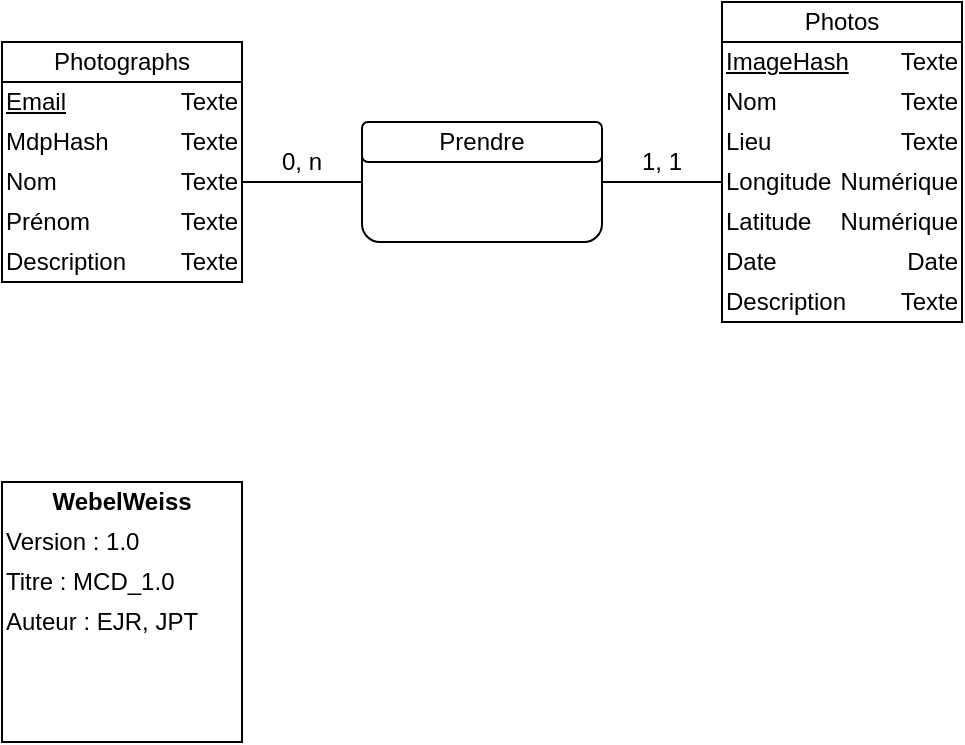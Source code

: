 <mxfile version="14.6.5" type="device"><diagram id="pc-O46RW2Ofjf9m6MgSQ" name="Page-1"><mxGraphModel dx="999" dy="765" grid="1" gridSize="10" guides="1" tooltips="1" connect="1" arrows="1" fold="1" page="1" pageScale="1" pageWidth="1169" pageHeight="827" background="none" math="0" shadow="0"><root><mxCell id="0"/><mxCell id="1" parent="0"/><mxCell id="c2TFCg1VxHiB2nRwTz7u-43" value="" style="group;container=1;" parent="1" vertex="1" connectable="0"><mxGeometry x="120" y="100" width="120" height="120" as="geometry"/></mxCell><mxCell id="c2TFCg1VxHiB2nRwTz7u-1" value="" style="rounded=0;whiteSpace=wrap;html=1;" parent="c2TFCg1VxHiB2nRwTz7u-43" vertex="1"><mxGeometry y="20" width="120" height="100" as="geometry"/></mxCell><mxCell id="c2TFCg1VxHiB2nRwTz7u-2" value="" style="rounded=0;whiteSpace=wrap;html=1;" parent="c2TFCg1VxHiB2nRwTz7u-43" vertex="1"><mxGeometry width="120" height="20" as="geometry"/></mxCell><mxCell id="c2TFCg1VxHiB2nRwTz7u-3" value="Photographs" style="text;html=1;strokeColor=none;fillColor=none;align=center;verticalAlign=middle;whiteSpace=wrap;rounded=0;" parent="c2TFCg1VxHiB2nRwTz7u-43" vertex="1"><mxGeometry width="120" height="20" as="geometry"/></mxCell><mxCell id="c2TFCg1VxHiB2nRwTz7u-13" value="&lt;u&gt;Email&lt;/u&gt;" style="text;html=1;strokeColor=none;fillColor=none;align=left;verticalAlign=middle;whiteSpace=wrap;rounded=0;" parent="c2TFCg1VxHiB2nRwTz7u-43" vertex="1"><mxGeometry y="20" width="60" height="20" as="geometry"/></mxCell><mxCell id="c2TFCg1VxHiB2nRwTz7u-14" value="Texte" style="text;html=1;strokeColor=none;fillColor=none;align=right;verticalAlign=middle;whiteSpace=wrap;rounded=0;" parent="c2TFCg1VxHiB2nRwTz7u-43" vertex="1"><mxGeometry x="60" y="20" width="60" height="20" as="geometry"/></mxCell><mxCell id="c2TFCg1VxHiB2nRwTz7u-15" value="Nom" style="text;html=1;strokeColor=none;fillColor=none;align=left;verticalAlign=middle;whiteSpace=wrap;rounded=0;" parent="c2TFCg1VxHiB2nRwTz7u-43" vertex="1"><mxGeometry y="60" width="60" height="20" as="geometry"/></mxCell><mxCell id="c2TFCg1VxHiB2nRwTz7u-16" value="Texte" style="text;html=1;strokeColor=none;fillColor=none;align=right;verticalAlign=middle;whiteSpace=wrap;rounded=0;" parent="c2TFCg1VxHiB2nRwTz7u-43" vertex="1"><mxGeometry x="60" y="60" width="60" height="20" as="geometry"/></mxCell><mxCell id="c2TFCg1VxHiB2nRwTz7u-17" value="Prénom" style="text;html=1;strokeColor=none;fillColor=none;align=left;verticalAlign=middle;whiteSpace=wrap;rounded=0;" parent="c2TFCg1VxHiB2nRwTz7u-43" vertex="1"><mxGeometry y="80" width="60" height="20" as="geometry"/></mxCell><mxCell id="c2TFCg1VxHiB2nRwTz7u-30" value="Description" style="text;html=1;strokeColor=none;fillColor=none;align=left;verticalAlign=middle;whiteSpace=wrap;rounded=0;" parent="c2TFCg1VxHiB2nRwTz7u-43" vertex="1"><mxGeometry y="100" width="60" height="20" as="geometry"/></mxCell><mxCell id="c2TFCg1VxHiB2nRwTz7u-31" value="Texte" style="text;html=1;strokeColor=none;fillColor=none;align=right;verticalAlign=middle;whiteSpace=wrap;rounded=0;" parent="c2TFCg1VxHiB2nRwTz7u-43" vertex="1"><mxGeometry x="60" y="100" width="60" height="20" as="geometry"/></mxCell><mxCell id="c2TFCg1VxHiB2nRwTz7u-18" value="Texte" style="text;html=1;strokeColor=none;fillColor=none;align=right;verticalAlign=middle;whiteSpace=wrap;rounded=0;" parent="c2TFCg1VxHiB2nRwTz7u-43" vertex="1"><mxGeometry x="60" y="80" width="60" height="20" as="geometry"/></mxCell><mxCell id="hCiG_56wxxBsMZYy110_-1" value="Texte" style="text;html=1;strokeColor=none;fillColor=none;align=right;verticalAlign=middle;whiteSpace=wrap;rounded=0;" parent="c2TFCg1VxHiB2nRwTz7u-43" vertex="1"><mxGeometry x="80" y="40" width="40" height="20" as="geometry"/></mxCell><mxCell id="hCiG_56wxxBsMZYy110_-2" value="MdpHash" style="text;html=1;strokeColor=none;fillColor=none;align=left;verticalAlign=middle;whiteSpace=wrap;rounded=0;" parent="c2TFCg1VxHiB2nRwTz7u-43" vertex="1"><mxGeometry y="40" width="40" height="20" as="geometry"/></mxCell><mxCell id="c2TFCg1VxHiB2nRwTz7u-44" value="" style="group;container=1;" parent="1" vertex="1" connectable="0"><mxGeometry x="480" y="80" width="120" height="160" as="geometry"/></mxCell><mxCell id="c2TFCg1VxHiB2nRwTz7u-45" value="" style="rounded=0;whiteSpace=wrap;html=1;" parent="c2TFCg1VxHiB2nRwTz7u-44" vertex="1"><mxGeometry y="20" width="120" height="140" as="geometry"/></mxCell><mxCell id="c2TFCg1VxHiB2nRwTz7u-46" value="" style="rounded=0;whiteSpace=wrap;html=1;" parent="c2TFCg1VxHiB2nRwTz7u-44" vertex="1"><mxGeometry width="120" height="20" as="geometry"/></mxCell><mxCell id="c2TFCg1VxHiB2nRwTz7u-47" value="Photos" style="text;html=1;strokeColor=none;fillColor=none;align=center;verticalAlign=middle;whiteSpace=wrap;rounded=0;" parent="c2TFCg1VxHiB2nRwTz7u-44" vertex="1"><mxGeometry width="120" height="20" as="geometry"/></mxCell><mxCell id="c2TFCg1VxHiB2nRwTz7u-48" value="Nom" style="text;html=1;strokeColor=none;fillColor=none;align=left;verticalAlign=middle;whiteSpace=wrap;rounded=0;" parent="c2TFCg1VxHiB2nRwTz7u-44" vertex="1"><mxGeometry y="40" width="60" height="20" as="geometry"/></mxCell><mxCell id="c2TFCg1VxHiB2nRwTz7u-49" value="Texte" style="text;html=1;strokeColor=none;fillColor=none;align=right;verticalAlign=middle;whiteSpace=wrap;rounded=0;" parent="c2TFCg1VxHiB2nRwTz7u-44" vertex="1"><mxGeometry x="60" y="40" width="60" height="20" as="geometry"/></mxCell><mxCell id="c2TFCg1VxHiB2nRwTz7u-51" value="Texte" style="text;html=1;strokeColor=none;fillColor=none;align=right;verticalAlign=middle;whiteSpace=wrap;rounded=0;" parent="c2TFCg1VxHiB2nRwTz7u-44" vertex="1"><mxGeometry x="60" y="60" width="60" height="20" as="geometry"/></mxCell><mxCell id="c2TFCg1VxHiB2nRwTz7u-62" value="&lt;u&gt;ImageHash&lt;/u&gt;" style="text;html=1;strokeColor=none;fillColor=none;align=left;verticalAlign=middle;whiteSpace=wrap;rounded=0;" parent="c2TFCg1VxHiB2nRwTz7u-44" vertex="1"><mxGeometry y="20" width="60" height="20" as="geometry"/></mxCell><mxCell id="c2TFCg1VxHiB2nRwTz7u-64" value="Texte" style="text;html=1;strokeColor=none;fillColor=none;align=right;verticalAlign=middle;whiteSpace=wrap;rounded=0;" parent="c2TFCg1VxHiB2nRwTz7u-44" vertex="1"><mxGeometry x="60" y="20" width="60" height="20" as="geometry"/></mxCell><mxCell id="xMgsaXhL_qjH2Jj9hOhR-4" value="Latitude" style="text;html=1;strokeColor=none;fillColor=none;align=left;verticalAlign=middle;whiteSpace=wrap;rounded=0;" parent="c2TFCg1VxHiB2nRwTz7u-44" vertex="1"><mxGeometry y="100" width="60" height="20" as="geometry"/></mxCell><mxCell id="xMgsaXhL_qjH2Jj9hOhR-5" value="Numérique" style="text;html=1;strokeColor=none;fillColor=none;align=right;verticalAlign=middle;whiteSpace=wrap;rounded=0;" parent="c2TFCg1VxHiB2nRwTz7u-44" vertex="1"><mxGeometry x="60" y="100" width="60" height="20" as="geometry"/></mxCell><mxCell id="xMgsaXhL_qjH2Jj9hOhR-6" value="Longitude" style="text;html=1;strokeColor=none;fillColor=none;align=left;verticalAlign=middle;whiteSpace=wrap;rounded=0;" parent="c2TFCg1VxHiB2nRwTz7u-44" vertex="1"><mxGeometry y="80" width="60" height="20" as="geometry"/></mxCell><mxCell id="xMgsaXhL_qjH2Jj9hOhR-7" value="Numérique" style="text;html=1;strokeColor=none;fillColor=none;align=right;verticalAlign=middle;whiteSpace=wrap;rounded=0;" parent="c2TFCg1VxHiB2nRwTz7u-44" vertex="1"><mxGeometry x="60" y="80" width="60" height="20" as="geometry"/></mxCell><mxCell id="c2TFCg1VxHiB2nRwTz7u-50" value="Lieu" style="text;html=1;strokeColor=none;fillColor=none;align=left;verticalAlign=middle;whiteSpace=wrap;rounded=0;" parent="c2TFCg1VxHiB2nRwTz7u-44" vertex="1"><mxGeometry y="60" width="60" height="20" as="geometry"/></mxCell><mxCell id="c2TFCg1VxHiB2nRwTz7u-57" value="" style="endArrow=none;html=1;exitX=1;exitY=0.5;exitDx=0;exitDy=0;entryX=0;entryY=0.5;entryDx=0;entryDy=0;" parent="1" source="c2TFCg1VxHiB2nRwTz7u-1" target="c2TFCg1VxHiB2nRwTz7u-45" edge="1"><mxGeometry width="50" height="50" relative="1" as="geometry"><mxPoint x="300" y="170" as="sourcePoint"/><mxPoint x="450" y="210" as="targetPoint"/></mxGeometry></mxCell><mxCell id="c2TFCg1VxHiB2nRwTz7u-59" value="" style="rounded=1;whiteSpace=wrap;html=1;align=left;" parent="1" vertex="1"><mxGeometry x="300" y="140" width="120" height="60" as="geometry"/></mxCell><mxCell id="c2TFCg1VxHiB2nRwTz7u-60" value="" style="rounded=1;whiteSpace=wrap;html=1;align=left;" parent="1" vertex="1"><mxGeometry x="300" y="140" width="120" height="20" as="geometry"/></mxCell><mxCell id="c2TFCg1VxHiB2nRwTz7u-61" value="Prendre" style="text;html=1;strokeColor=none;fillColor=none;align=center;verticalAlign=middle;whiteSpace=wrap;rounded=0;" parent="1" vertex="1"><mxGeometry x="300" y="140" width="120" height="20" as="geometry"/></mxCell><mxCell id="xMgsaXhL_qjH2Jj9hOhR-1" value="1, 1" style="text;html=1;strokeColor=none;fillColor=none;align=center;verticalAlign=middle;whiteSpace=wrap;rounded=0;" parent="1" vertex="1"><mxGeometry x="430" y="150" width="40" height="20" as="geometry"/></mxCell><mxCell id="xMgsaXhL_qjH2Jj9hOhR-3" value="0, n" style="text;html=1;strokeColor=none;fillColor=none;align=center;verticalAlign=middle;whiteSpace=wrap;rounded=0;" parent="1" vertex="1"><mxGeometry x="250" y="150" width="40" height="20" as="geometry"/></mxCell><mxCell id="c2TFCg1VxHiB2nRwTz7u-52" value="Date" style="text;html=1;strokeColor=none;fillColor=none;align=left;verticalAlign=middle;whiteSpace=wrap;rounded=0;" parent="1" vertex="1"><mxGeometry x="480" y="200" width="60" height="20" as="geometry"/></mxCell><mxCell id="c2TFCg1VxHiB2nRwTz7u-53" value="Date" style="text;html=1;strokeColor=none;fillColor=none;align=right;verticalAlign=middle;whiteSpace=wrap;rounded=0;" parent="1" vertex="1"><mxGeometry x="540" y="200" width="60" height="20" as="geometry"/></mxCell><mxCell id="c2TFCg1VxHiB2nRwTz7u-55" value="Texte" style="text;html=1;strokeColor=none;fillColor=none;align=right;verticalAlign=middle;whiteSpace=wrap;rounded=0;" parent="1" vertex="1"><mxGeometry x="540" y="220" width="60" height="20" as="geometry"/></mxCell><mxCell id="c2TFCg1VxHiB2nRwTz7u-54" value="Description" style="text;html=1;strokeColor=none;fillColor=none;align=left;verticalAlign=middle;whiteSpace=wrap;rounded=0;" parent="1" vertex="1"><mxGeometry x="480" y="220" width="60" height="20" as="geometry"/></mxCell><mxCell id="xMgsaXhL_qjH2Jj9hOhR-8" value="" style="rounded=0;whiteSpace=wrap;html=1;" parent="1" vertex="1"><mxGeometry x="120" y="320" width="120" height="130" as="geometry"/></mxCell><mxCell id="xMgsaXhL_qjH2Jj9hOhR-9" value="&lt;b&gt;WebelWeiss&lt;/b&gt;" style="text;html=1;strokeColor=none;fillColor=none;align=center;verticalAlign=middle;whiteSpace=wrap;rounded=0;" parent="1" vertex="1"><mxGeometry x="120" y="320" width="120" height="20" as="geometry"/></mxCell><mxCell id="xMgsaXhL_qjH2Jj9hOhR-10" value="Version : 1.0" style="text;html=1;strokeColor=none;fillColor=none;align=left;verticalAlign=middle;whiteSpace=wrap;rounded=0;" parent="1" vertex="1"><mxGeometry x="120" y="340" width="120" height="20" as="geometry"/></mxCell><mxCell id="xMgsaXhL_qjH2Jj9hOhR-11" value="Titre : MCD_1.0" style="text;html=1;strokeColor=none;fillColor=none;align=left;verticalAlign=middle;whiteSpace=wrap;rounded=0;" parent="1" vertex="1"><mxGeometry x="120" y="360" width="120" height="20" as="geometry"/></mxCell><mxCell id="xMgsaXhL_qjH2Jj9hOhR-12" value="Auteur : EJR, JPT" style="text;html=1;strokeColor=none;fillColor=none;align=left;verticalAlign=middle;whiteSpace=wrap;rounded=0;" parent="1" vertex="1"><mxGeometry x="120" y="380" width="120" height="20" as="geometry"/></mxCell></root></mxGraphModel></diagram></mxfile>